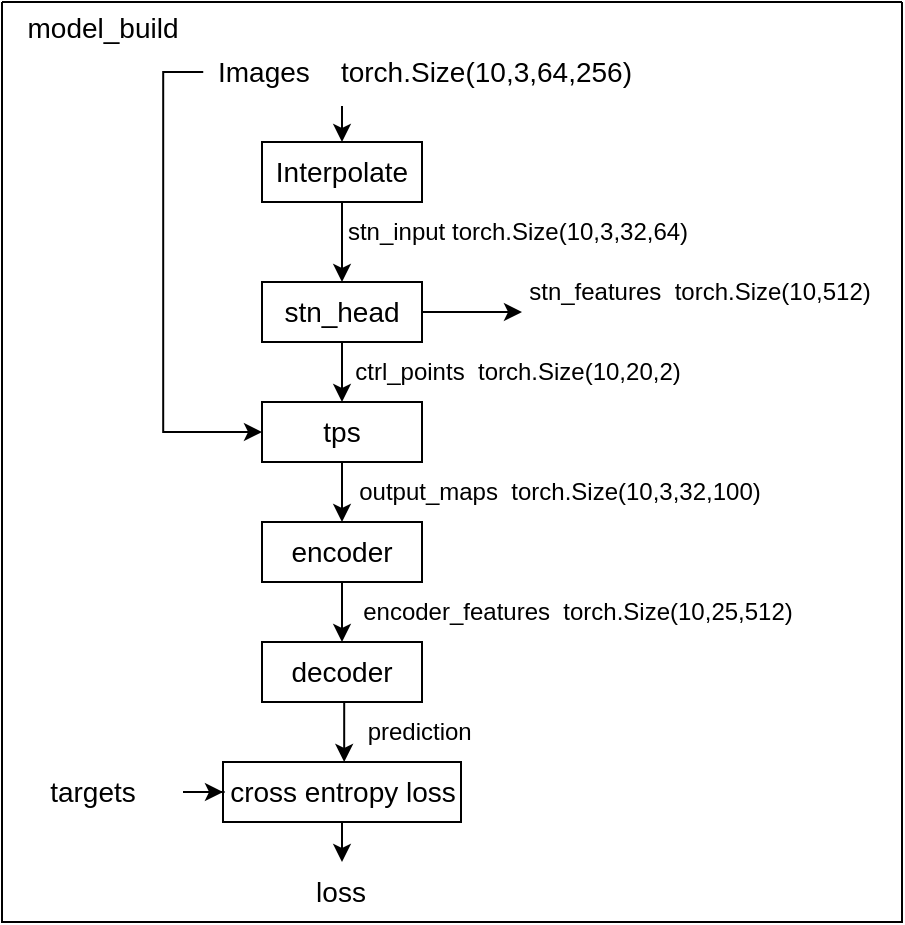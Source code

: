 <mxfile version="21.2.7" type="github">
  <diagram name="第 1 页" id="dj5HzoC9bZBd4u9M4U-k">
    <mxGraphModel dx="1028" dy="478" grid="1" gridSize="10" guides="1" tooltips="1" connect="1" arrows="1" fold="1" page="1" pageScale="1" pageWidth="827" pageHeight="1169" math="0" shadow="0">
      <root>
        <mxCell id="0" />
        <mxCell id="1" parent="0" />
        <mxCell id="WgKzJh-PcXSzkvt-87g--2" style="edgeStyle=orthogonalEdgeStyle;rounded=0;orthogonalLoop=1;jettySize=auto;html=1;entryX=0.5;entryY=0;entryDx=0;entryDy=0;" edge="1" parent="1" target="WgKzJh-PcXSzkvt-87g--3">
          <mxGeometry relative="1" as="geometry">
            <mxPoint x="340" y="130" as="targetPoint" />
            <mxPoint x="340" y="112" as="sourcePoint" />
            <Array as="points">
              <mxPoint x="340" y="112" />
            </Array>
          </mxGeometry>
        </mxCell>
        <mxCell id="WgKzJh-PcXSzkvt-87g--12" style="edgeStyle=orthogonalEdgeStyle;rounded=0;orthogonalLoop=1;jettySize=auto;html=1;exitX=0;exitY=0.5;exitDx=0;exitDy=0;entryX=0;entryY=0.5;entryDx=0;entryDy=0;" edge="1" parent="1" source="WgKzJh-PcXSzkvt-87g--1" target="WgKzJh-PcXSzkvt-87g--11">
          <mxGeometry relative="1" as="geometry" />
        </mxCell>
        <mxCell id="WgKzJh-PcXSzkvt-87g--7" value="" style="edgeStyle=orthogonalEdgeStyle;rounded=0;orthogonalLoop=1;jettySize=auto;html=1;" edge="1" parent="1" source="WgKzJh-PcXSzkvt-87g--3" target="WgKzJh-PcXSzkvt-87g--6">
          <mxGeometry relative="1" as="geometry" />
        </mxCell>
        <mxCell id="WgKzJh-PcXSzkvt-87g--3" value="&lt;font style=&quot;font-size: 14px;&quot;&gt;Interpolate&lt;/font&gt;" style="rounded=0;whiteSpace=wrap;html=1;" vertex="1" parent="1">
          <mxGeometry x="300" y="130" width="80" height="30" as="geometry" />
        </mxCell>
        <mxCell id="WgKzJh-PcXSzkvt-87g--10" value="" style="edgeStyle=orthogonalEdgeStyle;rounded=0;orthogonalLoop=1;jettySize=auto;html=1;" edge="1" parent="1" source="WgKzJh-PcXSzkvt-87g--6">
          <mxGeometry relative="1" as="geometry">
            <mxPoint x="430" y="215" as="targetPoint" />
          </mxGeometry>
        </mxCell>
        <mxCell id="WgKzJh-PcXSzkvt-87g--26" style="edgeStyle=orthogonalEdgeStyle;rounded=0;orthogonalLoop=1;jettySize=auto;html=1;exitX=0.5;exitY=1;exitDx=0;exitDy=0;entryX=0.5;entryY=0;entryDx=0;entryDy=0;" edge="1" parent="1" source="WgKzJh-PcXSzkvt-87g--6" target="WgKzJh-PcXSzkvt-87g--11">
          <mxGeometry relative="1" as="geometry" />
        </mxCell>
        <mxCell id="WgKzJh-PcXSzkvt-87g--6" value="&lt;font style=&quot;font-size: 14px;&quot;&gt;stn_head&lt;/font&gt;" style="whiteSpace=wrap;html=1;rounded=0;" vertex="1" parent="1">
          <mxGeometry x="300" y="200" width="80" height="30" as="geometry" />
        </mxCell>
        <mxCell id="WgKzJh-PcXSzkvt-87g--8" value="&lt;font style=&quot;font-size: 12px;&quot;&gt;&lt;font style=&quot;&quot;&gt;stn_input&amp;nbsp;&lt;/font&gt;torch.Size(10,3,32,64)&lt;/font&gt;" style="text;html=1;strokeColor=none;fillColor=none;align=center;verticalAlign=middle;whiteSpace=wrap;rounded=0;" vertex="1" parent="1">
          <mxGeometry x="340" y="160" width="176" height="30" as="geometry" />
        </mxCell>
        <mxCell id="WgKzJh-PcXSzkvt-87g--22" style="edgeStyle=orthogonalEdgeStyle;rounded=0;orthogonalLoop=1;jettySize=auto;html=1;exitX=0.5;exitY=1;exitDx=0;exitDy=0;entryX=0.5;entryY=0;entryDx=0;entryDy=0;" edge="1" parent="1" source="WgKzJh-PcXSzkvt-87g--11" target="WgKzJh-PcXSzkvt-87g--21">
          <mxGeometry relative="1" as="geometry" />
        </mxCell>
        <mxCell id="WgKzJh-PcXSzkvt-87g--11" value="&lt;font style=&quot;font-size: 14px;&quot;&gt;tps&lt;/font&gt;" style="whiteSpace=wrap;html=1;rounded=0;" vertex="1" parent="1">
          <mxGeometry x="300" y="260" width="80" height="30" as="geometry" />
        </mxCell>
        <mxCell id="WgKzJh-PcXSzkvt-87g--14" value="ctrl_points&amp;nbsp; torch.Size(10,20,2)" style="text;html=1;strokeColor=none;fillColor=none;align=center;verticalAlign=middle;whiteSpace=wrap;rounded=0;" vertex="1" parent="1">
          <mxGeometry x="324.25" y="230" width="207.5" height="30" as="geometry" />
        </mxCell>
        <mxCell id="WgKzJh-PcXSzkvt-87g--25" style="edgeStyle=orthogonalEdgeStyle;rounded=0;orthogonalLoop=1;jettySize=auto;html=1;exitX=0.5;exitY=1;exitDx=0;exitDy=0;entryX=0.5;entryY=0;entryDx=0;entryDy=0;" edge="1" parent="1" source="WgKzJh-PcXSzkvt-87g--21" target="WgKzJh-PcXSzkvt-87g--24">
          <mxGeometry relative="1" as="geometry" />
        </mxCell>
        <mxCell id="WgKzJh-PcXSzkvt-87g--21" value="&lt;font style=&quot;font-size: 14px;&quot;&gt;encoder&lt;/font&gt;" style="whiteSpace=wrap;html=1;rounded=0;" vertex="1" parent="1">
          <mxGeometry x="300" y="320" width="80" height="30" as="geometry" />
        </mxCell>
        <mxCell id="WgKzJh-PcXSzkvt-87g--23" value="output_maps&amp;nbsp; torch.Size(10,3,32,100)" style="text;html=1;strokeColor=none;fillColor=none;align=center;verticalAlign=middle;whiteSpace=wrap;rounded=0;" vertex="1" parent="1">
          <mxGeometry x="311" y="290" width="276" height="30" as="geometry" />
        </mxCell>
        <mxCell id="WgKzJh-PcXSzkvt-87g--28" style="edgeStyle=orthogonalEdgeStyle;rounded=0;orthogonalLoop=1;jettySize=auto;html=1;exitX=0.5;exitY=1;exitDx=0;exitDy=0;" edge="1" parent="1" source="WgKzJh-PcXSzkvt-87g--24">
          <mxGeometry relative="1" as="geometry">
            <mxPoint x="341.095" y="440" as="targetPoint" />
          </mxGeometry>
        </mxCell>
        <mxCell id="WgKzJh-PcXSzkvt-87g--24" value="&lt;font style=&quot;font-size: 14px;&quot;&gt;decoder&lt;/font&gt;" style="whiteSpace=wrap;html=1;rounded=0;" vertex="1" parent="1">
          <mxGeometry x="300" y="380" width="80" height="30" as="geometry" />
        </mxCell>
        <mxCell id="WgKzJh-PcXSzkvt-87g--27" value="encoder_features&amp;nbsp; torch.Size(10,25,512)" style="text;html=1;strokeColor=none;fillColor=none;align=center;verticalAlign=middle;whiteSpace=wrap;rounded=0;" vertex="1" parent="1">
          <mxGeometry x="320" y="350" width="276" height="30" as="geometry" />
        </mxCell>
        <mxCell id="WgKzJh-PcXSzkvt-87g--29" value="&lt;font style=&quot;font-size: 12px;&quot;&gt;prediction&amp;nbsp; &amp;nbsp;&amp;nbsp;&lt;/font&gt;" style="text;html=1;strokeColor=none;fillColor=none;align=center;verticalAlign=middle;whiteSpace=wrap;rounded=0;" vertex="1" parent="1">
          <mxGeometry x="340" y="410" width="91.25" height="30" as="geometry" />
        </mxCell>
        <mxCell id="WgKzJh-PcXSzkvt-87g--34" value="" style="edgeStyle=orthogonalEdgeStyle;rounded=0;orthogonalLoop=1;jettySize=auto;html=1;" edge="1" parent="1" source="WgKzJh-PcXSzkvt-87g--30" target="WgKzJh-PcXSzkvt-87g--33">
          <mxGeometry relative="1" as="geometry" />
        </mxCell>
        <mxCell id="WgKzJh-PcXSzkvt-87g--30" value="&lt;font style=&quot;font-size: 14px;&quot;&gt;cross entropy loss&lt;/font&gt;" style="whiteSpace=wrap;html=1;rounded=0;" vertex="1" parent="1">
          <mxGeometry x="280.5" y="440" width="119" height="30" as="geometry" />
        </mxCell>
        <mxCell id="WgKzJh-PcXSzkvt-87g--32" value="" style="edgeStyle=orthogonalEdgeStyle;rounded=0;orthogonalLoop=1;jettySize=auto;html=1;" edge="1" parent="1" source="WgKzJh-PcXSzkvt-87g--31" target="WgKzJh-PcXSzkvt-87g--30">
          <mxGeometry relative="1" as="geometry" />
        </mxCell>
        <mxCell id="WgKzJh-PcXSzkvt-87g--31" value="&lt;font style=&quot;font-size: 14px;&quot;&gt;targets&lt;/font&gt;" style="text;html=1;strokeColor=none;fillColor=none;align=center;verticalAlign=middle;whiteSpace=wrap;rounded=0;" vertex="1" parent="1">
          <mxGeometry x="170" y="440" width="91.25" height="30" as="geometry" />
        </mxCell>
        <mxCell id="WgKzJh-PcXSzkvt-87g--33" value="&lt;font style=&quot;font-size: 14px;&quot;&gt;loss&lt;/font&gt;" style="text;html=1;strokeColor=none;fillColor=none;align=center;verticalAlign=middle;whiteSpace=wrap;rounded=0;" vertex="1" parent="1">
          <mxGeometry x="294.37" y="490" width="91.25" height="30" as="geometry" />
        </mxCell>
        <mxCell id="WgKzJh-PcXSzkvt-87g--35" value="" style="swimlane;startSize=0;" vertex="1" parent="1">
          <mxGeometry x="170" y="60" width="450" height="460" as="geometry" />
        </mxCell>
        <mxCell id="WgKzJh-PcXSzkvt-87g--36" value="stn_features&amp;nbsp; torch.Size(10,512)" style="text;html=1;strokeColor=none;fillColor=none;align=center;verticalAlign=middle;whiteSpace=wrap;rounded=0;" vertex="1" parent="WgKzJh-PcXSzkvt-87g--35">
          <mxGeometry x="261.25" y="130" width="176" height="30" as="geometry" />
        </mxCell>
        <mxCell id="WgKzJh-PcXSzkvt-87g--37" value="&lt;font style=&quot;font-size: 14px;&quot;&gt;model_build&lt;/font&gt;" style="text;html=1;strokeColor=none;fillColor=none;align=center;verticalAlign=middle;whiteSpace=wrap;rounded=0;" vertex="1" parent="WgKzJh-PcXSzkvt-87g--35">
          <mxGeometry width="100.62" height="25" as="geometry" />
        </mxCell>
        <mxCell id="WgKzJh-PcXSzkvt-87g--1" value="&lt;font style=&quot;font-size: 14px;&quot;&gt;Images&amp;nbsp; &amp;nbsp; torch.Size(10,3,64,256)&lt;/font&gt;" style="text;html=1;strokeColor=none;fillColor=none;align=center;verticalAlign=middle;whiteSpace=wrap;rounded=0;" vertex="1" parent="WgKzJh-PcXSzkvt-87g--35">
          <mxGeometry x="100.62" y="20" width="221.25" height="30" as="geometry" />
        </mxCell>
      </root>
    </mxGraphModel>
  </diagram>
</mxfile>
